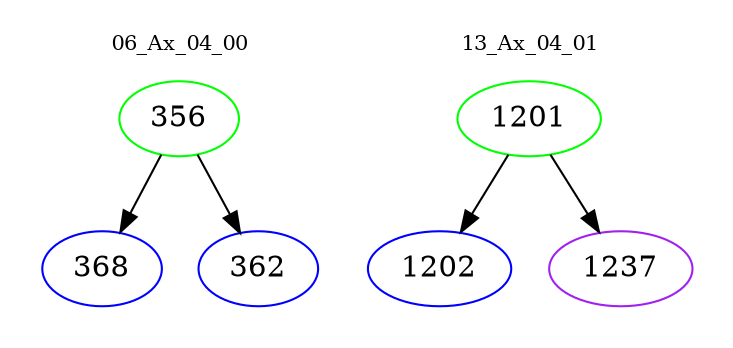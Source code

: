 digraph{
subgraph cluster_0 {
color = white
label = "06_Ax_04_00";
fontsize=10;
T0_356 [label="356", color="green"]
T0_356 -> T0_368 [color="black"]
T0_368 [label="368", color="blue"]
T0_356 -> T0_362 [color="black"]
T0_362 [label="362", color="blue"]
}
subgraph cluster_1 {
color = white
label = "13_Ax_04_01";
fontsize=10;
T1_1201 [label="1201", color="green"]
T1_1201 -> T1_1202 [color="black"]
T1_1202 [label="1202", color="blue"]
T1_1201 -> T1_1237 [color="black"]
T1_1237 [label="1237", color="purple"]
}
}
